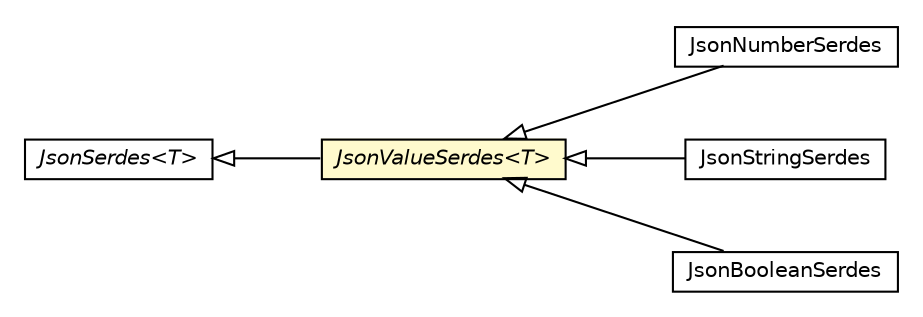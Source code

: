 #!/usr/local/bin/dot
#
# Class diagram 
# Generated by UMLGraph version R5_6-24-gf6e263 (http://www.umlgraph.org/)
#

digraph G {
	edge [fontname="Helvetica",fontsize=10,labelfontname="Helvetica",labelfontsize=10];
	node [fontname="Helvetica",fontsize=10,shape=plaintext];
	nodesep=0.25;
	ranksep=0.5;
	rankdir=LR;
	// org.turbogwt.core.http.client.serialization.JsonNumberSerdes
	c2910 [label=<<table title="org.turbogwt.core.http.client.serialization.JsonNumberSerdes" border="0" cellborder="1" cellspacing="0" cellpadding="2" port="p" href="./JsonNumberSerdes.html">
		<tr><td><table border="0" cellspacing="0" cellpadding="1">
<tr><td align="center" balign="center"> JsonNumberSerdes </td></tr>
		</table></td></tr>
		</table>>, URL="./JsonNumberSerdes.html", fontname="Helvetica", fontcolor="black", fontsize=10.0];
	// org.turbogwt.core.http.client.serialization.JsonStringSerdes
	c2918 [label=<<table title="org.turbogwt.core.http.client.serialization.JsonStringSerdes" border="0" cellborder="1" cellspacing="0" cellpadding="2" port="p" href="./JsonStringSerdes.html">
		<tr><td><table border="0" cellspacing="0" cellpadding="1">
<tr><td align="center" balign="center"> JsonStringSerdes </td></tr>
		</table></td></tr>
		</table>>, URL="./JsonStringSerdes.html", fontname="Helvetica", fontcolor="black", fontsize=10.0];
	// org.turbogwt.core.http.client.serialization.JsonSerdes<T>
	c2919 [label=<<table title="org.turbogwt.core.http.client.serialization.JsonSerdes" border="0" cellborder="1" cellspacing="0" cellpadding="2" port="p" href="./JsonSerdes.html">
		<tr><td><table border="0" cellspacing="0" cellpadding="1">
<tr><td align="center" balign="center"><font face="Helvetica-Oblique"> JsonSerdes&lt;T&gt; </font></td></tr>
		</table></td></tr>
		</table>>, URL="./JsonSerdes.html", fontname="Helvetica", fontcolor="black", fontsize=10.0];
	// org.turbogwt.core.http.client.serialization.JsonValueSerdes<T>
	c2920 [label=<<table title="org.turbogwt.core.http.client.serialization.JsonValueSerdes" border="0" cellborder="1" cellspacing="0" cellpadding="2" port="p" bgcolor="lemonChiffon" href="./JsonValueSerdes.html">
		<tr><td><table border="0" cellspacing="0" cellpadding="1">
<tr><td align="center" balign="center"><font face="Helvetica-Oblique"> JsonValueSerdes&lt;T&gt; </font></td></tr>
		</table></td></tr>
		</table>>, URL="./JsonValueSerdes.html", fontname="Helvetica", fontcolor="black", fontsize=10.0];
	// org.turbogwt.core.http.client.serialization.JsonBooleanSerdes
	c2921 [label=<<table title="org.turbogwt.core.http.client.serialization.JsonBooleanSerdes" border="0" cellborder="1" cellspacing="0" cellpadding="2" port="p" href="./JsonBooleanSerdes.html">
		<tr><td><table border="0" cellspacing="0" cellpadding="1">
<tr><td align="center" balign="center"> JsonBooleanSerdes </td></tr>
		</table></td></tr>
		</table>>, URL="./JsonBooleanSerdes.html", fontname="Helvetica", fontcolor="black", fontsize=10.0];
	//org.turbogwt.core.http.client.serialization.JsonNumberSerdes extends org.turbogwt.core.http.client.serialization.JsonValueSerdes<java.lang.Number>
	c2920:p -> c2910:p [dir=back,arrowtail=empty];
	//org.turbogwt.core.http.client.serialization.JsonStringSerdes extends org.turbogwt.core.http.client.serialization.JsonValueSerdes<java.lang.String>
	c2920:p -> c2918:p [dir=back,arrowtail=empty];
	//org.turbogwt.core.http.client.serialization.JsonValueSerdes<T> extends org.turbogwt.core.http.client.serialization.JsonSerdes<T>
	c2919:p -> c2920:p [dir=back,arrowtail=empty];
	//org.turbogwt.core.http.client.serialization.JsonBooleanSerdes extends org.turbogwt.core.http.client.serialization.JsonValueSerdes<java.lang.Boolean>
	c2920:p -> c2921:p [dir=back,arrowtail=empty];
}

